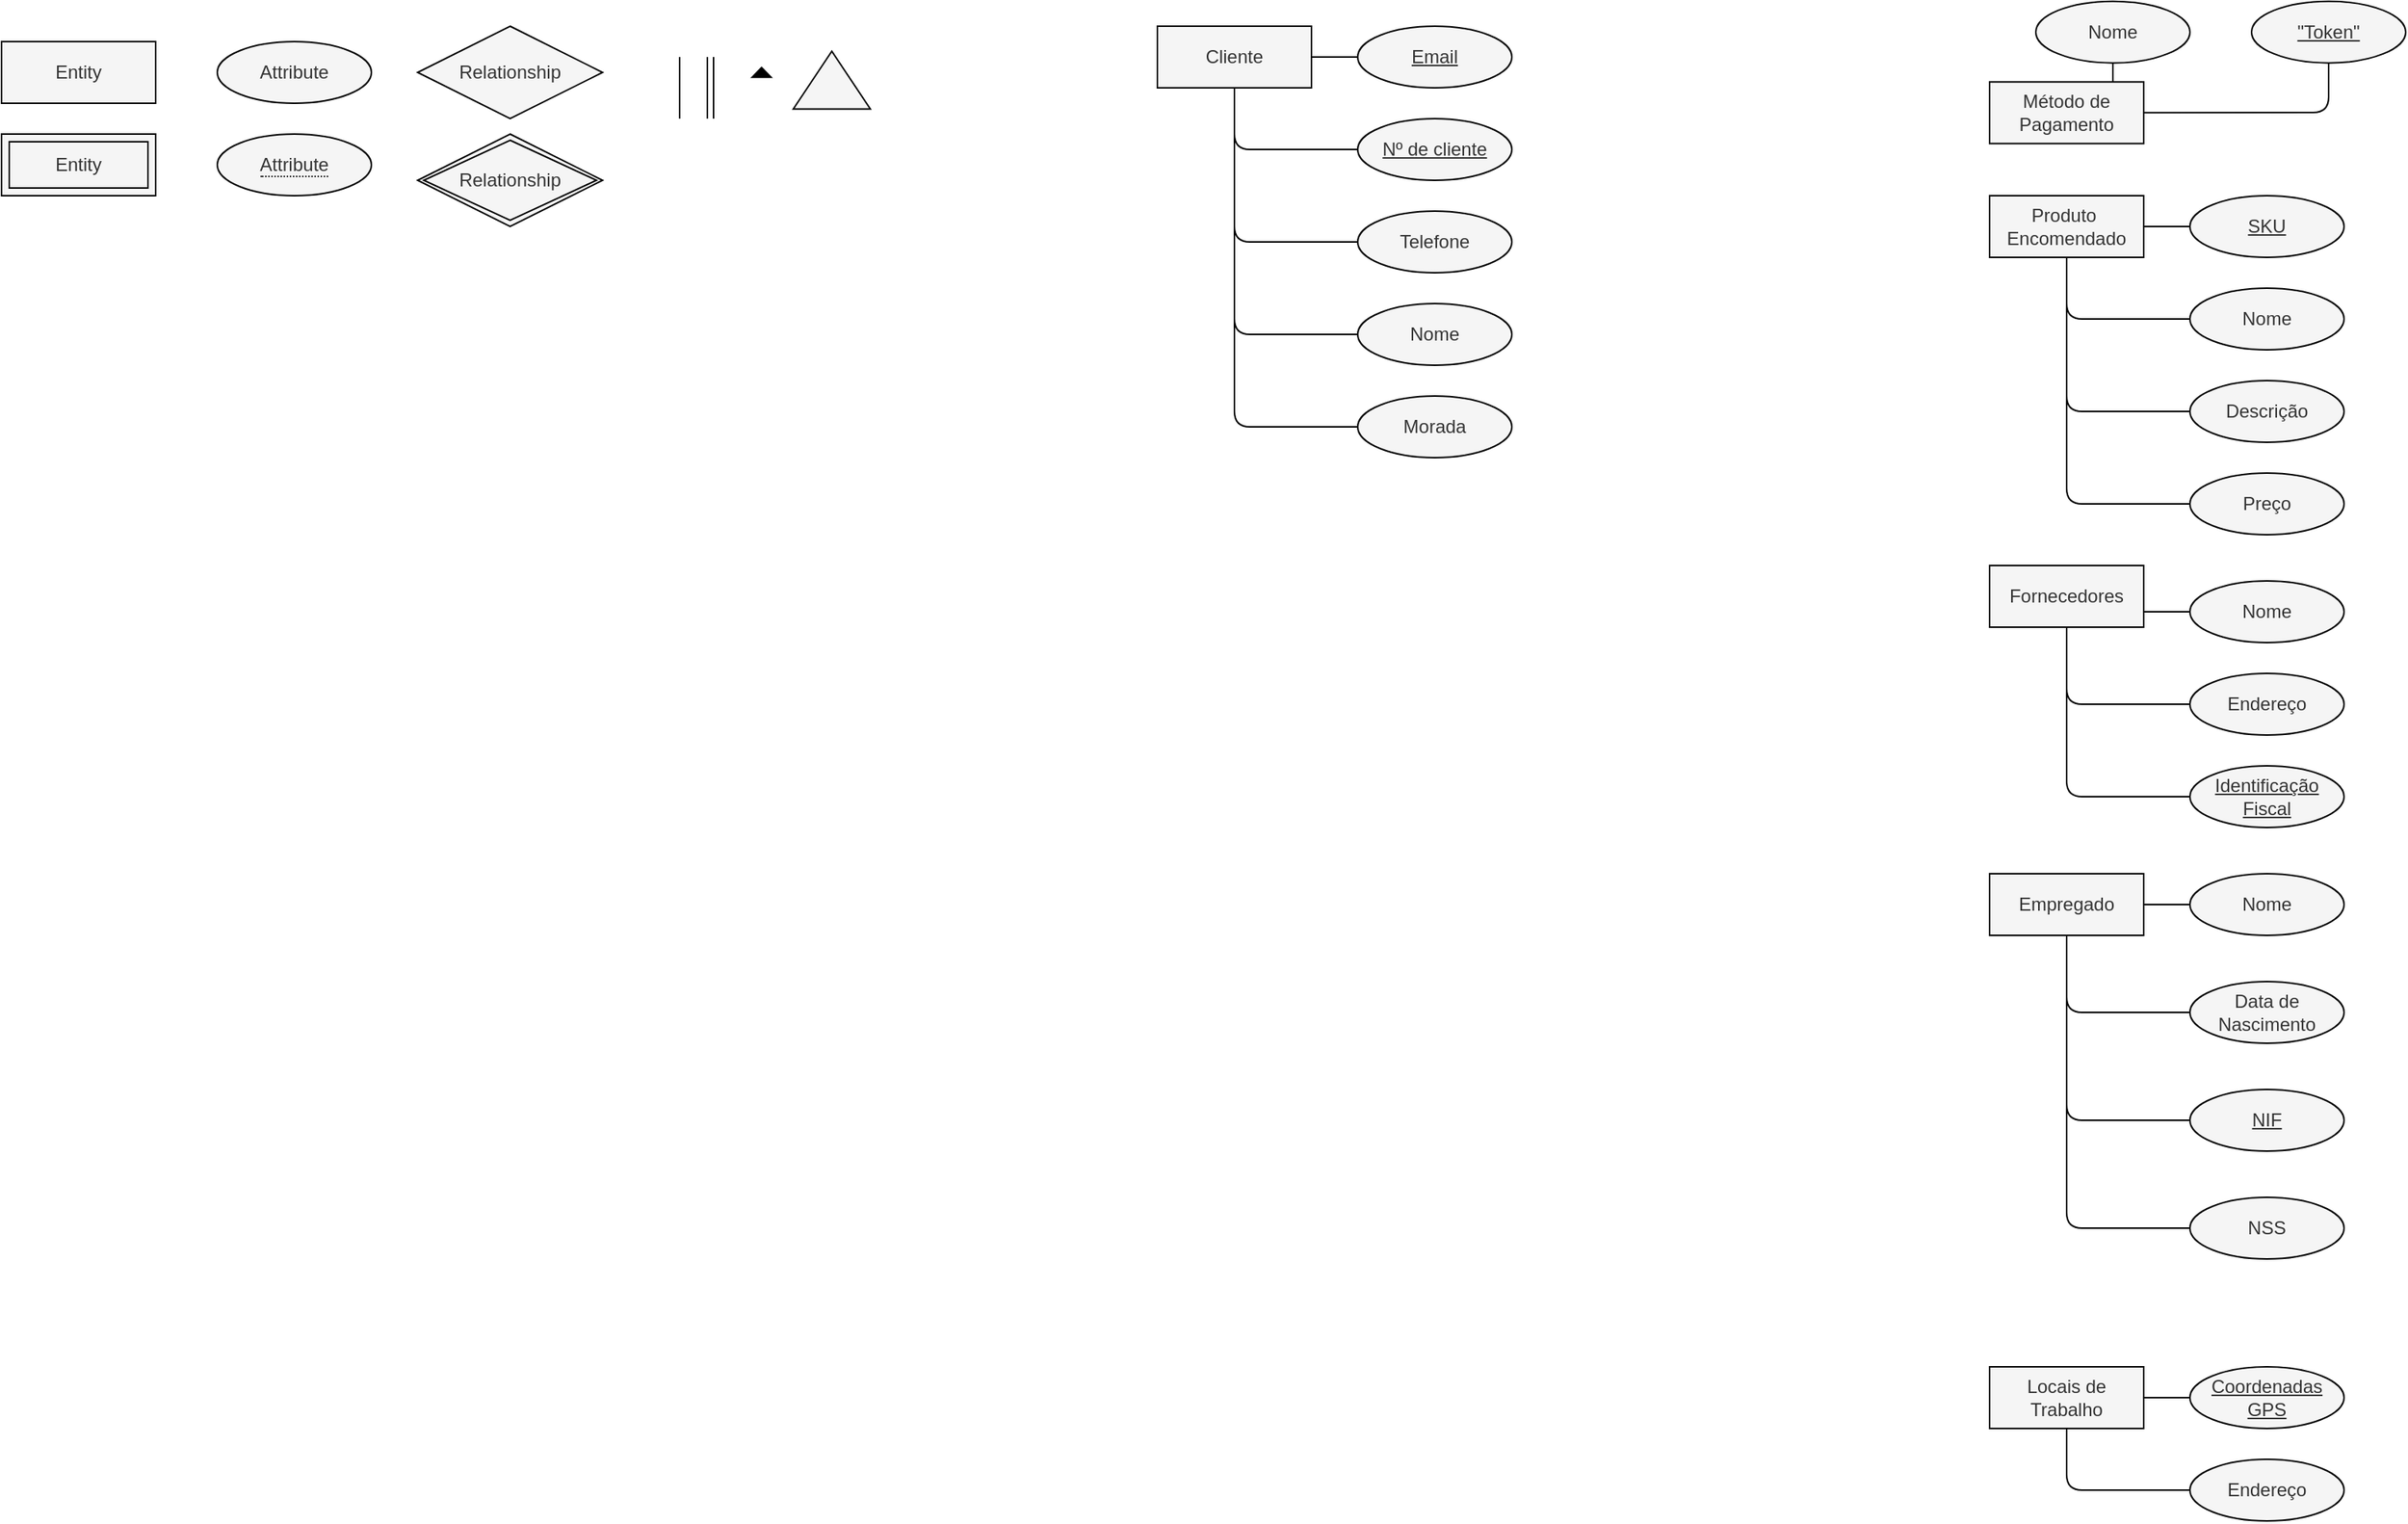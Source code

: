 <mxfile>
    <diagram id="tMVVqss-iacEgyTa0Xue" name="Page-1">
        <mxGraphModel dx="2576" dy="1104" grid="1" gridSize="10" guides="1" tooltips="1" connect="1" arrows="1" fold="1" page="1" pageScale="1" pageWidth="850" pageHeight="1100" background="#ffffff" math="0" shadow="0">
            <root>
                <mxCell id="0"/>
                <mxCell id="1" parent="0"/>
                <mxCell id="cgCByH6a42XLN9KL-xfX-7" value="Entity" style="whiteSpace=wrap;html=1;align=center;fillColor=#f5f5f5;fontColor=#333333;strokeColor=#000000;" parent="1" vertex="1">
                    <mxGeometry x="-730" y="50" width="100" height="40" as="geometry"/>
                </mxCell>
                <mxCell id="cgCByH6a42XLN9KL-xfX-8" value="Entity" style="shape=ext;margin=3;double=1;whiteSpace=wrap;html=1;align=center;fillColor=#f5f5f5;fontColor=#333333;strokeColor=#000000;" parent="1" vertex="1">
                    <mxGeometry x="-730" y="110" width="100" height="40" as="geometry"/>
                </mxCell>
                <mxCell id="cgCByH6a42XLN9KL-xfX-9" value="Attribute" style="ellipse;whiteSpace=wrap;html=1;align=center;fillColor=#f5f5f5;fontColor=#333333;strokeColor=#000000;" parent="1" vertex="1">
                    <mxGeometry x="-590" y="50" width="100" height="40" as="geometry"/>
                </mxCell>
                <mxCell id="cgCByH6a42XLN9KL-xfX-10" value="&lt;span style=&quot;border-bottom: 1px dotted&quot;&gt;Attribute&lt;/span&gt;" style="ellipse;whiteSpace=wrap;html=1;align=center;fillColor=#f5f5f5;fontColor=#333333;strokeColor=#000000;" parent="1" vertex="1">
                    <mxGeometry x="-590" y="110" width="100" height="40" as="geometry"/>
                </mxCell>
                <mxCell id="cgCByH6a42XLN9KL-xfX-11" value="Relationship" style="shape=rhombus;perimeter=rhombusPerimeter;whiteSpace=wrap;html=1;align=center;fillColor=#f5f5f5;fontColor=#333333;strokeColor=#000000;" parent="1" vertex="1">
                    <mxGeometry x="-460" y="40" width="120" height="60" as="geometry"/>
                </mxCell>
                <mxCell id="cgCByH6a42XLN9KL-xfX-12" value="" style="endArrow=none;html=1;rounded=0;fillColor=#f5f5f5;strokeColor=#000000;" parent="1" edge="1">
                    <mxGeometry relative="1" as="geometry">
                        <mxPoint x="-290" y="100" as="sourcePoint"/>
                        <mxPoint x="-290" y="60" as="targetPoint"/>
                    </mxGeometry>
                </mxCell>
                <mxCell id="cgCByH6a42XLN9KL-xfX-13" value="" style="shape=link;html=1;rounded=0;fillColor=#f5f5f5;strokeColor=#000000;strokeWidth=1;" parent="1" edge="1">
                    <mxGeometry width="100" relative="1" as="geometry">
                        <mxPoint x="-270" y="100" as="sourcePoint"/>
                        <mxPoint x="-270" y="60" as="targetPoint"/>
                    </mxGeometry>
                </mxCell>
                <mxCell id="cgCByH6a42XLN9KL-xfX-14" value="" style="triangle;whiteSpace=wrap;html=1;rotation=-90;fillColor=#000000;fontColor=#333333;strokeColor=#000000;" parent="1" vertex="1">
                    <mxGeometry x="-240" y="63.83" width="6.34" height="12.34" as="geometry"/>
                </mxCell>
                <mxCell id="cgCByH6a42XLN9KL-xfX-15" value="" style="triangle;whiteSpace=wrap;html=1;rotation=-90;fillColor=#f5f5f5;fontColor=#333333;strokeColor=#000000;" parent="1" vertex="1">
                    <mxGeometry x="-210" y="50" width="37.5" height="50" as="geometry"/>
                </mxCell>
                <mxCell id="cgCByH6a42XLN9KL-xfX-16" value="Relationship" style="shape=rhombus;double=1;perimeter=rhombusPerimeter;whiteSpace=wrap;html=1;align=center;fillColor=#f5f5f5;fontColor=#333333;strokeColor=#000000;" parent="1" vertex="1">
                    <mxGeometry x="-460" y="110" width="120" height="60" as="geometry"/>
                </mxCell>
                <mxCell id="8" style="edgeStyle=none;html=1;strokeColor=#000000;endArrow=none;endFill=0;" edge="1" parent="1" source="3" target="6">
                    <mxGeometry relative="1" as="geometry">
                        <Array as="points">
                            <mxPoint x="640" y="90"/>
                        </Array>
                    </mxGeometry>
                </mxCell>
                <mxCell id="10" style="edgeStyle=none;html=1;strokeColor=#000000;endArrow=none;endFill=0;" edge="1" parent="1" source="3" target="5">
                    <mxGeometry relative="1" as="geometry">
                        <Array as="points">
                            <mxPoint x="780" y="96"/>
                        </Array>
                    </mxGeometry>
                </mxCell>
                <mxCell id="3" value="Método de Pagamento" style="whiteSpace=wrap;html=1;align=center;fillColor=#f5f5f5;fontColor=#333333;strokeColor=#000000;" vertex="1" parent="1">
                    <mxGeometry x="560" y="76.17" width="100" height="40" as="geometry"/>
                </mxCell>
                <mxCell id="5" value="&quot;Token&quot;" style="ellipse;whiteSpace=wrap;html=1;align=center;fillColor=#f5f5f5;fontColor=#333333;strokeColor=#000000;fontStyle=4" vertex="1" parent="1">
                    <mxGeometry x="730" y="23.83" width="100" height="40" as="geometry"/>
                </mxCell>
                <mxCell id="6" value="Nome" style="ellipse;whiteSpace=wrap;html=1;align=center;fillColor=#f5f5f5;fontColor=#333333;strokeColor=#000000;" vertex="1" parent="1">
                    <mxGeometry x="590" y="23.83" width="100" height="40" as="geometry"/>
                </mxCell>
                <mxCell id="76" style="edgeStyle=none;html=1;entryX=0;entryY=0.5;entryDx=0;entryDy=0;strokeColor=#000000;endArrow=none;endFill=0;" edge="1" parent="1" source="9" target="14">
                    <mxGeometry relative="1" as="geometry"/>
                </mxCell>
                <mxCell id="77" style="edgeStyle=none;html=1;strokeColor=#000000;endArrow=none;endFill=0;" edge="1" parent="1" source="9" target="13">
                    <mxGeometry relative="1" as="geometry">
                        <Array as="points">
                            <mxPoint x="610" y="990"/>
                        </Array>
                    </mxGeometry>
                </mxCell>
                <mxCell id="9" value="Locais de Trabalho" style="whiteSpace=wrap;html=1;align=center;fillColor=#f5f5f5;fontColor=#333333;strokeColor=#000000;" vertex="1" parent="1">
                    <mxGeometry x="560" y="910" width="100" height="40" as="geometry"/>
                </mxCell>
                <mxCell id="13" value="Endereço" style="ellipse;whiteSpace=wrap;html=1;align=center;fillColor=#f5f5f5;fontColor=#333333;strokeColor=#000000;" vertex="1" parent="1">
                    <mxGeometry x="690" y="970" width="100" height="40" as="geometry"/>
                </mxCell>
                <mxCell id="14" value="&lt;u&gt;Coordenadas GPS&lt;/u&gt;" style="ellipse;whiteSpace=wrap;html=1;align=center;fillColor=#f5f5f5;fontColor=#333333;strokeColor=#000000;" vertex="1" parent="1">
                    <mxGeometry x="690" y="910" width="100" height="40" as="geometry"/>
                </mxCell>
                <mxCell id="20" style="edgeStyle=none;html=1;strokeColor=#000000;endArrow=none;endFill=0;" edge="1" source="22" target="24" parent="1">
                    <mxGeometry relative="1" as="geometry">
                        <Array as="points">
                            <mxPoint x="610" y="230"/>
                        </Array>
                    </mxGeometry>
                </mxCell>
                <mxCell id="21" style="edgeStyle=none;html=1;strokeColor=#000000;endArrow=none;endFill=0;" edge="1" source="22" target="23" parent="1">
                    <mxGeometry relative="1" as="geometry"/>
                </mxCell>
                <mxCell id="34" style="edgeStyle=none;html=1;strokeColor=#000000;endArrow=none;endFill=0;" edge="1" parent="1" source="22" target="31">
                    <mxGeometry relative="1" as="geometry">
                        <Array as="points">
                            <mxPoint x="610" y="290"/>
                        </Array>
                    </mxGeometry>
                </mxCell>
                <mxCell id="23" value="SKU" style="ellipse;whiteSpace=wrap;html=1;align=center;fillColor=#f5f5f5;fontColor=#333333;strokeColor=#000000;fontStyle=4" vertex="1" parent="1">
                    <mxGeometry x="690" y="150" width="100" height="40" as="geometry"/>
                </mxCell>
                <mxCell id="24" value="Nome" style="ellipse;whiteSpace=wrap;html=1;align=center;fillColor=#f5f5f5;fontColor=#333333;strokeColor=#000000;" vertex="1" parent="1">
                    <mxGeometry x="690" y="210" width="100" height="40" as="geometry"/>
                </mxCell>
                <mxCell id="70" style="edgeStyle=none;html=1;entryX=0;entryY=0.5;entryDx=0;entryDy=0;strokeColor=#000000;endArrow=none;endFill=0;" edge="1" parent="1" source="26" target="27">
                    <mxGeometry relative="1" as="geometry">
                        <Array as="points">
                            <mxPoint x="610" y="680"/>
                        </Array>
                    </mxGeometry>
                </mxCell>
                <mxCell id="71" style="edgeStyle=none;html=1;entryX=0;entryY=0.5;entryDx=0;entryDy=0;strokeColor=#000000;endArrow=none;endFill=0;" edge="1" parent="1" source="26" target="28">
                    <mxGeometry relative="1" as="geometry">
                        <Array as="points">
                            <mxPoint x="610" y="750"/>
                        </Array>
                    </mxGeometry>
                </mxCell>
                <mxCell id="74" style="html=1;entryX=0;entryY=0.5;entryDx=0;entryDy=0;strokeColor=#000000;endArrow=none;endFill=0;" edge="1" parent="1" source="26" target="72">
                    <mxGeometry relative="1" as="geometry">
                        <Array as="points">
                            <mxPoint x="610" y="820"/>
                        </Array>
                    </mxGeometry>
                </mxCell>
                <mxCell id="72" value="NSS" style="ellipse;whiteSpace=wrap;html=1;align=center;fillColor=#f5f5f5;fontColor=#333333;strokeColor=#000000;" vertex="1" parent="1">
                    <mxGeometry x="690" y="800" width="100" height="40" as="geometry"/>
                </mxCell>
                <mxCell id="73" value="Morada" style="ellipse;whiteSpace=wrap;html=1;align=center;fillColor=#f5f5f5;fontColor=#333333;strokeColor=#000000;" vertex="1" parent="1">
                    <mxGeometry x="150" y="280" width="100" height="40" as="geometry"/>
                </mxCell>
                <mxCell id="75" style="html=1;entryX=0;entryY=0.5;entryDx=0;entryDy=0;strokeColor=#000000;endArrow=none;endFill=0;exitX=0.5;exitY=1;exitDx=0;exitDy=0;" edge="1" parent="1" source="69" target="73">
                    <mxGeometry relative="1" as="geometry">
                        <mxPoint x="90" y="90" as="sourcePoint"/>
                        <Array as="points">
                            <mxPoint x="70" y="300"/>
                        </Array>
                    </mxGeometry>
                </mxCell>
                <mxCell id="69" value="Cliente" style="whiteSpace=wrap;html=1;align=center;fillColor=#f5f5f5;fontColor=#333333;strokeColor=#000000;" vertex="1" parent="1">
                    <mxGeometry x="20" y="40" width="100" height="40" as="geometry"/>
                </mxCell>
                <mxCell id="51" style="edgeStyle=none;html=1;strokeColor=#000000;endArrow=none;endFill=0;" edge="1" source="55" target="57" parent="1">
                    <mxGeometry relative="1" as="geometry">
                        <Array as="points">
                            <mxPoint x="610" y="420"/>
                        </Array>
                    </mxGeometry>
                </mxCell>
                <mxCell id="27" value="Data de Nascimento" style="ellipse;whiteSpace=wrap;html=1;align=center;fillColor=#f5f5f5;fontColor=#333333;strokeColor=#000000;" vertex="1" parent="1">
                    <mxGeometry x="690" y="660" width="100" height="40" as="geometry"/>
                </mxCell>
                <mxCell id="28" value="&lt;u&gt;NIF&lt;/u&gt;" style="ellipse;whiteSpace=wrap;html=1;align=center;fillColor=#f5f5f5;fontColor=#333333;strokeColor=#000000;" vertex="1" parent="1">
                    <mxGeometry x="690" y="730" width="100" height="40" as="geometry"/>
                </mxCell>
                <mxCell id="31" value="Descrição" style="ellipse;whiteSpace=wrap;html=1;align=center;fillColor=#f5f5f5;fontColor=#333333;strokeColor=#000000;" vertex="1" parent="1">
                    <mxGeometry x="690" y="270" width="100" height="40" as="geometry"/>
                </mxCell>
                <mxCell id="32" value="Preço" style="ellipse;whiteSpace=wrap;html=1;align=center;fillColor=#f5f5f5;fontColor=#333333;strokeColor=#000000;" vertex="1" parent="1">
                    <mxGeometry x="690" y="330" width="100" height="40" as="geometry"/>
                </mxCell>
                <mxCell id="41" style="edgeStyle=none;html=1;entryX=1;entryY=0.5;entryDx=0;entryDy=0;endArrow=none;endFill=0;strokeColor=#000000;" edge="1" parent="1" source="37" target="26">
                    <mxGeometry relative="1" as="geometry"/>
                </mxCell>
                <mxCell id="22" value="Produto&amp;nbsp;&lt;br&gt;Encomendado" style="whiteSpace=wrap;html=1;align=center;fillColor=#f5f5f5;fontColor=#333333;strokeColor=#000000;" vertex="1" parent="1">
                    <mxGeometry x="560" y="150" width="100" height="40" as="geometry"/>
                </mxCell>
                <mxCell id="37" value="Nome" style="ellipse;whiteSpace=wrap;html=1;align=center;fillColor=#f5f5f5;fontColor=#333333;strokeColor=#000000;" vertex="1" parent="1">
                    <mxGeometry x="690" y="590" width="100" height="40" as="geometry"/>
                </mxCell>
                <mxCell id="35" style="edgeStyle=none;html=1;strokeColor=#000000;endArrow=none;endFill=0;" edge="1" parent="1" source="22" target="32">
                    <mxGeometry relative="1" as="geometry">
                        <Array as="points">
                            <mxPoint x="610" y="350"/>
                        </Array>
                    </mxGeometry>
                </mxCell>
                <mxCell id="53" style="edgeStyle=none;html=1;strokeColor=#000000;endArrow=none;endFill=0;" edge="1" source="55" target="58" parent="1">
                    <mxGeometry relative="1" as="geometry">
                        <Array as="points">
                            <mxPoint x="610" y="480"/>
                        </Array>
                    </mxGeometry>
                </mxCell>
                <mxCell id="54" style="edgeStyle=none;html=1;strokeColor=#000000;endArrow=none;endFill=0;" edge="1" source="55" target="59" parent="1">
                    <mxGeometry relative="1" as="geometry">
                        <Array as="points">
                            <mxPoint x="610" y="540"/>
                        </Array>
                    </mxGeometry>
                </mxCell>
                <mxCell id="55" value="Fornecedores" style="whiteSpace=wrap;html=1;align=center;fillColor=#f5f5f5;fontColor=#333333;strokeColor=#000000;" vertex="1" parent="1">
                    <mxGeometry x="560" y="390" width="100" height="40" as="geometry"/>
                </mxCell>
                <mxCell id="57" value="Nome" style="ellipse;whiteSpace=wrap;html=1;align=center;fillColor=#f5f5f5;fontColor=#333333;strokeColor=#000000;" vertex="1" parent="1">
                    <mxGeometry x="690" y="400" width="100" height="40" as="geometry"/>
                </mxCell>
                <mxCell id="58" value="Endereço" style="ellipse;whiteSpace=wrap;html=1;align=center;fillColor=#f5f5f5;fontColor=#333333;strokeColor=#000000;" vertex="1" parent="1">
                    <mxGeometry x="690" y="460" width="100" height="40" as="geometry"/>
                </mxCell>
                <mxCell id="59" value="Identificação Fiscal" style="ellipse;whiteSpace=wrap;html=1;align=center;fillColor=#f5f5f5;fontColor=#333333;strokeColor=#000000;fontStyle=4" vertex="1" parent="1">
                    <mxGeometry x="690" y="520" width="100" height="40" as="geometry"/>
                </mxCell>
                <mxCell id="61" style="edgeStyle=none;html=1;strokeColor=#000000;endArrow=none;endFill=0;" edge="1" parent="1" source="69" target="65">
                    <mxGeometry relative="1" as="geometry">
                        <Array as="points">
                            <mxPoint x="70" y="120"/>
                        </Array>
                    </mxGeometry>
                </mxCell>
                <mxCell id="62" style="edgeStyle=none;html=1;strokeColor=#000000;endArrow=none;endFill=0;" edge="1" parent="1" source="69" target="64">
                    <mxGeometry relative="1" as="geometry"/>
                </mxCell>
                <mxCell id="63" style="edgeStyle=none;html=1;strokeColor=#000000;endArrow=none;endFill=0;" edge="1" parent="1" source="69" target="66">
                    <mxGeometry relative="1" as="geometry">
                        <Array as="points">
                            <mxPoint x="70" y="180"/>
                        </Array>
                    </mxGeometry>
                </mxCell>
                <mxCell id="64" value="Email" style="ellipse;whiteSpace=wrap;html=1;align=center;fillColor=#f5f5f5;fontColor=#333333;strokeColor=#000000;fontStyle=4" vertex="1" parent="1">
                    <mxGeometry x="150" y="40" width="100" height="40" as="geometry"/>
                </mxCell>
                <mxCell id="65" value="&lt;u&gt;Nº de cliente&lt;/u&gt;" style="ellipse;whiteSpace=wrap;html=1;align=center;fillColor=#f5f5f5;fontColor=#333333;strokeColor=#000000;" vertex="1" parent="1">
                    <mxGeometry x="150" y="100" width="100" height="40" as="geometry"/>
                </mxCell>
                <mxCell id="66" value="Telefone" style="ellipse;whiteSpace=wrap;html=1;align=center;fillColor=#f5f5f5;fontColor=#333333;strokeColor=#000000;" vertex="1" parent="1">
                    <mxGeometry x="150" y="160" width="100" height="40" as="geometry"/>
                </mxCell>
                <mxCell id="67" value="Nome" style="ellipse;whiteSpace=wrap;html=1;align=center;fillColor=#f5f5f5;fontColor=#333333;strokeColor=#000000;" vertex="1" parent="1">
                    <mxGeometry x="150" y="220" width="100" height="40" as="geometry"/>
                </mxCell>
                <mxCell id="68" style="edgeStyle=none;html=1;strokeColor=#000000;endArrow=none;endFill=0;" edge="1" parent="1" source="69" target="67">
                    <mxGeometry relative="1" as="geometry">
                        <Array as="points">
                            <mxPoint x="70" y="240"/>
                        </Array>
                    </mxGeometry>
                </mxCell>
                <mxCell id="26" value="Empregado" style="whiteSpace=wrap;html=1;align=center;fillColor=#f5f5f5;fontColor=#333333;strokeColor=#000000;" vertex="1" parent="1">
                    <mxGeometry x="560" y="590" width="100" height="40" as="geometry"/>
                </mxCell>
            </root>
        </mxGraphModel>
    </diagram>
</mxfile>